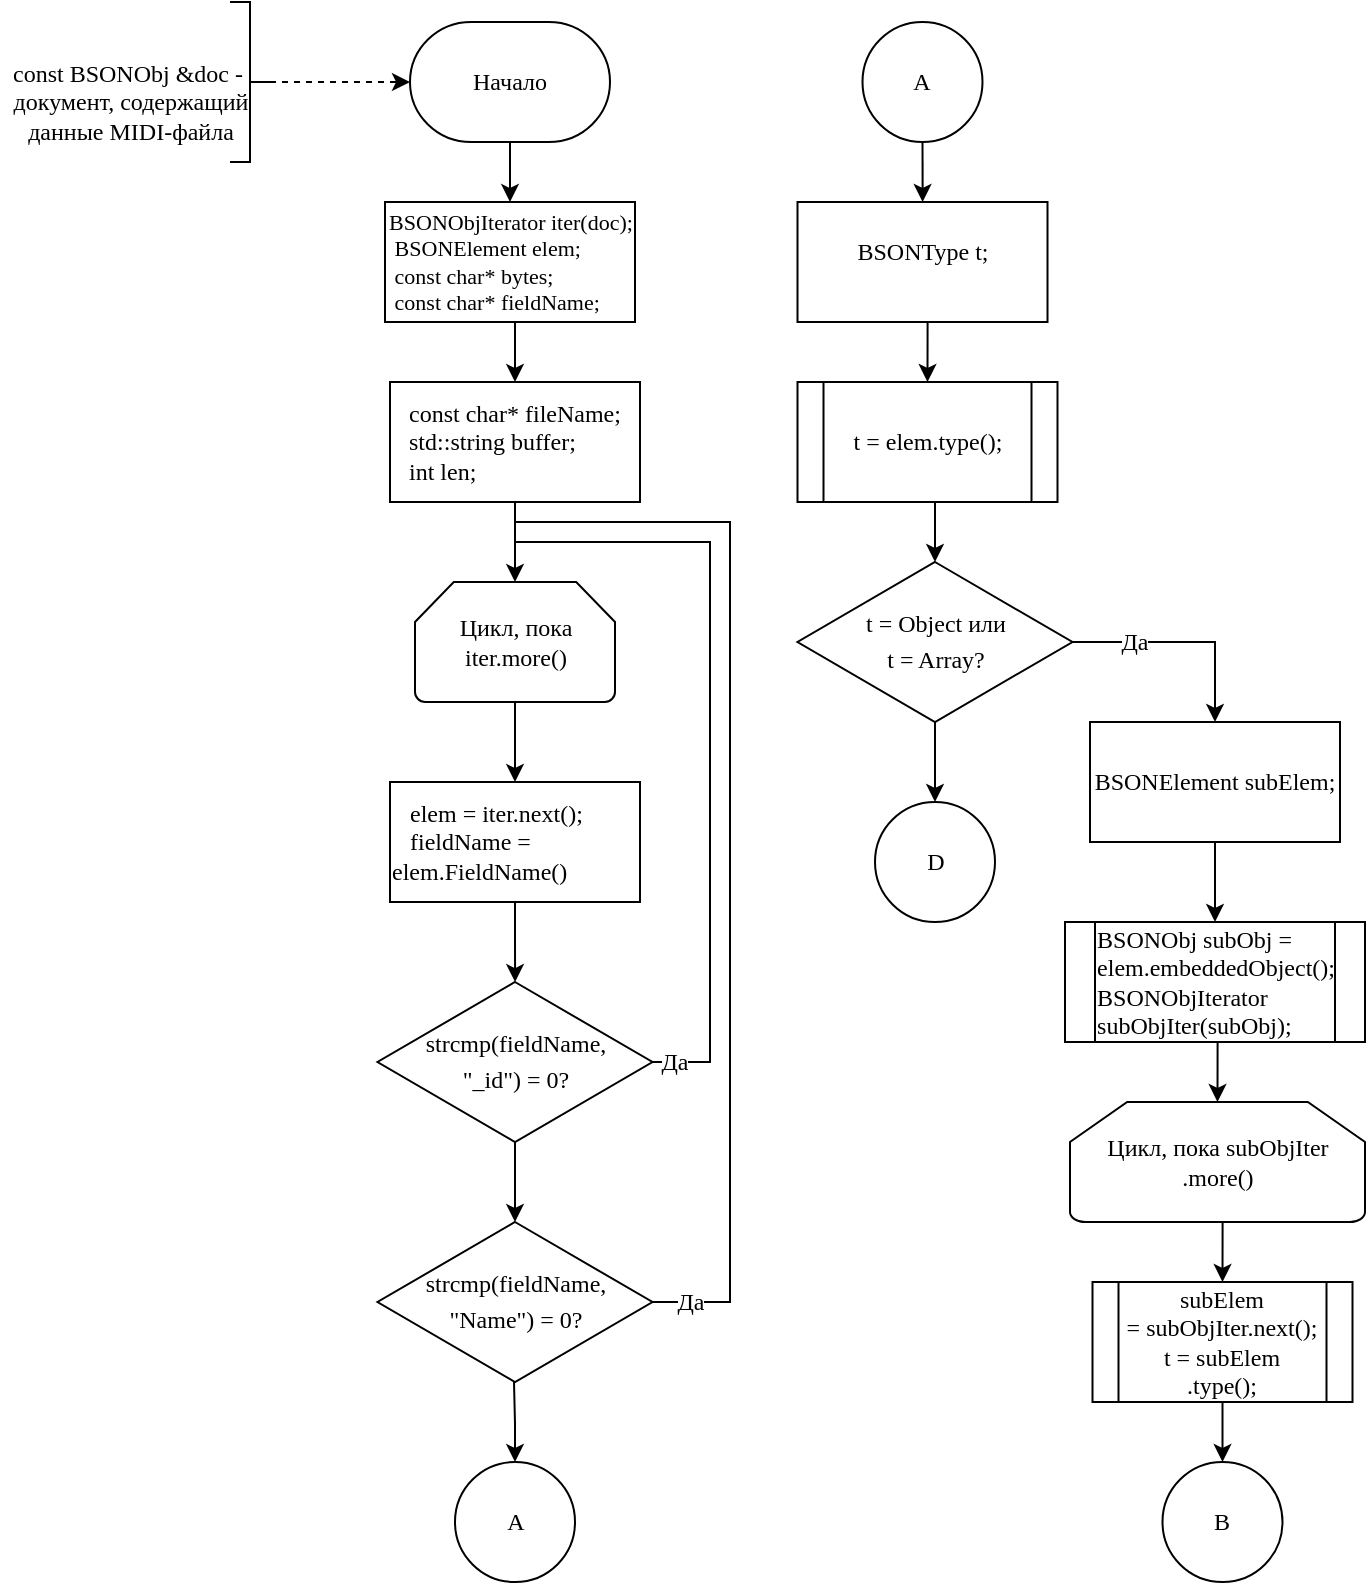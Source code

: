 <mxfile version="18.1.3" type="device"><diagram id="TwNgftLJafY7AkneAPA2" name="Page-1"><mxGraphModel dx="1577" dy="980" grid="1" gridSize="10" guides="1" tooltips="1" connect="1" arrows="1" fold="1" page="1" pageScale="1" pageWidth="827" pageHeight="1169" math="0" shadow="0"><root><mxCell id="0"/><mxCell id="1" parent="0"/><mxCell id="F0fOuz9ol0qKUhCO70sp-1" value="&lt;font face=&quot;Times New Roman&quot;&gt;Цикл, пока iter.more()&lt;/font&gt;" style="strokeWidth=1;html=1;shape=mxgraph.flowchart.loop_limit;whiteSpace=wrap;" vertex="1" parent="1"><mxGeometry x="262.5" y="320" width="100" height="60" as="geometry"/></mxCell><mxCell id="F0fOuz9ol0qKUhCO70sp-6" style="edgeStyle=orthogonalEdgeStyle;rounded=0;orthogonalLoop=1;jettySize=auto;html=1;entryX=0;entryY=0.5;entryDx=0;entryDy=0;entryPerimeter=0;fontFamily=Times New Roman;dashed=1;" edge="1" parent="1" source="F0fOuz9ol0qKUhCO70sp-2" target="F0fOuz9ol0qKUhCO70sp-4"><mxGeometry relative="1" as="geometry"/></mxCell><mxCell id="F0fOuz9ol0qKUhCO70sp-2" value="" style="strokeWidth=1;html=1;shape=mxgraph.flowchart.annotation_2;align=left;labelPosition=right;pointerEvents=1;rotation=-180;" vertex="1" parent="1"><mxGeometry x="170" y="30" width="20" height="80" as="geometry"/></mxCell><mxCell id="F0fOuz9ol0qKUhCO70sp-11" style="edgeStyle=orthogonalEdgeStyle;rounded=0;orthogonalLoop=1;jettySize=auto;html=1;fontFamily=Times New Roman;fontSize=12;" edge="1" parent="1" source="F0fOuz9ol0qKUhCO70sp-4" target="F0fOuz9ol0qKUhCO70sp-8"><mxGeometry relative="1" as="geometry"/></mxCell><mxCell id="F0fOuz9ol0qKUhCO70sp-4" value="&lt;font face=&quot;Times New Roman&quot;&gt;Начало&lt;/font&gt;" style="strokeWidth=1;html=1;shape=mxgraph.flowchart.terminator;whiteSpace=wrap;" vertex="1" parent="1"><mxGeometry x="260" y="40" width="100" height="60" as="geometry"/></mxCell><mxCell id="F0fOuz9ol0qKUhCO70sp-7" value="const BSONObj &amp;amp;doc -&amp;nbsp;&lt;br&gt;документ, содержащий&lt;br&gt;данные MIDI-файла" style="text;html=1;align=center;verticalAlign=middle;resizable=0;points=[];autosize=1;strokeColor=none;fillColor=none;fontFamily=Times New Roman;" vertex="1" parent="1"><mxGeometry x="55" y="55" width="130" height="50" as="geometry"/></mxCell><mxCell id="F0fOuz9ol0qKUhCO70sp-12" style="edgeStyle=orthogonalEdgeStyle;rounded=0;orthogonalLoop=1;jettySize=auto;html=1;exitX=0.5;exitY=1;exitDx=0;exitDy=0;entryX=0.5;entryY=0;entryDx=0;entryDy=0;fontFamily=Times New Roman;fontSize=12;" edge="1" parent="1" source="F0fOuz9ol0qKUhCO70sp-8" target="F0fOuz9ol0qKUhCO70sp-10"><mxGeometry relative="1" as="geometry"/></mxCell><mxCell id="F0fOuz9ol0qKUhCO70sp-8" value="&lt;p style=&quot;margin: 0cm; text-align: start; font-size: 11px;&quot; class=&quot;MsoNormal&quot;&gt;&lt;span lang=&quot;EN-US&quot;&gt;&lt;font style=&quot;font-size: 11px;&quot;&gt;&lt;br&gt;&lt;/font&gt;&lt;/span&gt;&lt;/p&gt;&lt;p style=&quot;margin: 0cm; text-align: start; font-size: 11px;&quot; class=&quot;MsoNormal&quot;&gt;&lt;span lang=&quot;EN-US&quot;&gt;&lt;font style=&quot;font-size: 11px;&quot;&gt;BSONObjIterator iter(doc);&lt;/font&gt;&lt;/span&gt;&lt;/p&gt;&lt;p style=&quot;margin: 0cm; text-align: start; font-size: 11px;&quot; class=&quot;MsoNormal&quot;&gt;&lt;span lang=&quot;EN-US&quot;&gt;&lt;font style=&quot;font-size: 11px;&quot;&gt;&amp;nbsp;&lt;/font&gt;&lt;/span&gt;BSONElement elem;&lt;/p&gt;&lt;p style=&quot;margin: 0cm; text-align: start; font-size: 11px;&quot; class=&quot;MsoNormal&quot;&gt;&lt;span lang=&quot;EN-US&quot;&gt;&lt;font style=&quot;font-size: 11px;&quot;&gt;&amp;nbsp;const char* bytes;&lt;/font&gt;&lt;/span&gt;&lt;/p&gt;&lt;p style=&quot;margin: 0cm; text-align: start; font-size: 11px;&quot; class=&quot;MsoNormal&quot;&gt;&lt;span lang=&quot;EN-US&quot;&gt;&lt;font style=&quot;font-size: 11px;&quot;&gt;&amp;nbsp;const char* fieldName;&lt;/font&gt;&lt;/span&gt;&lt;/p&gt;&lt;p style=&quot;margin: 0cm; text-align: start; font-size: 11px;&quot; class=&quot;MsoNormal&quot;&gt;&lt;span lang=&quot;EN-US&quot;&gt;&lt;font style=&quot;font-size: 11px;&quot;&gt;&amp;nbsp; &amp;nbsp;&lt;/font&gt;&lt;/span&gt;&lt;/p&gt;" style="rounded=0;whiteSpace=wrap;html=1;fontFamily=Times New Roman;strokeWidth=1;" vertex="1" parent="1"><mxGeometry x="247.5" y="130" width="125" height="60" as="geometry"/></mxCell><mxCell id="F0fOuz9ol0qKUhCO70sp-13" style="edgeStyle=orthogonalEdgeStyle;rounded=0;orthogonalLoop=1;jettySize=auto;html=1;exitX=0.5;exitY=1;exitDx=0;exitDy=0;entryX=0.5;entryY=0;entryDx=0;entryDy=0;entryPerimeter=0;fontFamily=Times New Roman;fontSize=12;" edge="1" parent="1" source="F0fOuz9ol0qKUhCO70sp-10" target="F0fOuz9ol0qKUhCO70sp-1"><mxGeometry relative="1" as="geometry"/></mxCell><mxCell id="F0fOuz9ol0qKUhCO70sp-10" value="&lt;p style=&quot;margin: 0cm; text-align: start;&quot; class=&quot;MsoNormal&quot;&gt;&lt;span lang=&quot;EN-US&quot;&gt;&lt;font style=&quot;font-size: 12px;&quot;&gt;const char* fileName;&lt;/font&gt;&lt;/span&gt;&lt;/p&gt;&lt;p style=&quot;margin: 0cm; text-align: start;&quot; class=&quot;MsoNormal&quot;&gt;&lt;span lang=&quot;EN-US&quot;&gt;&lt;font style=&quot;font-size: 12px;&quot;&gt;std::string buffer;&lt;/font&gt;&lt;/span&gt;&lt;/p&gt;&lt;p style=&quot;margin: 0cm; text-align: start;&quot; class=&quot;MsoNormal&quot;&gt;int len;&lt;/p&gt;" style="rounded=0;whiteSpace=wrap;html=1;fontFamily=Times New Roman;strokeWidth=1;" vertex="1" parent="1"><mxGeometry x="250" y="220" width="125" height="60" as="geometry"/></mxCell><mxCell id="F0fOuz9ol0qKUhCO70sp-14" style="edgeStyle=orthogonalEdgeStyle;rounded=0;orthogonalLoop=1;jettySize=auto;html=1;exitX=0.5;exitY=1;exitDx=0;exitDy=0;fontFamily=Times New Roman;fontSize=12;exitPerimeter=0;entryX=0.5;entryY=0;entryDx=0;entryDy=0;" edge="1" parent="1" source="F0fOuz9ol0qKUhCO70sp-1" target="F0fOuz9ol0qKUhCO70sp-15"><mxGeometry relative="1" as="geometry"><mxPoint x="322.5" y="290" as="sourcePoint"/><mxPoint x="313" y="410" as="targetPoint"/></mxGeometry></mxCell><mxCell id="F0fOuz9ol0qKUhCO70sp-15" value="&lt;p style=&quot;margin: 0cm; text-align: start;&quot; class=&quot;MsoNormal&quot;&gt;&lt;span lang=&quot;EN-US&quot;&gt;&lt;font style=&quot;font-size: 12px;&quot;&gt;&lt;span style=&quot;white-space: pre;&quot;&gt;&amp;nbsp;  &lt;/span&gt;elem = iter.next();&lt;/font&gt;&lt;/span&gt;&lt;/p&gt;&lt;p style=&quot;margin: 0cm; text-align: start;&quot; class=&quot;MsoNormal&quot;&gt;&amp;nbsp; &amp;nbsp;fieldName = elem.FieldName()&lt;/p&gt;" style="rounded=0;whiteSpace=wrap;html=1;fontFamily=Times New Roman;strokeWidth=1;" vertex="1" parent="1"><mxGeometry x="250" y="420" width="125" height="60" as="geometry"/></mxCell><mxCell id="F0fOuz9ol0qKUhCO70sp-16" style="edgeStyle=orthogonalEdgeStyle;rounded=0;orthogonalLoop=1;jettySize=auto;html=1;exitX=0.5;exitY=1;exitDx=0;exitDy=0;fontFamily=Times New Roman;fontSize=12;" edge="1" parent="1" source="F0fOuz9ol0qKUhCO70sp-15" target="F0fOuz9ol0qKUhCO70sp-17"><mxGeometry relative="1" as="geometry"><mxPoint x="322.5" y="390" as="sourcePoint"/><mxPoint x="323" y="530" as="targetPoint"/></mxGeometry></mxCell><mxCell id="F0fOuz9ol0qKUhCO70sp-19" style="edgeStyle=orthogonalEdgeStyle;rounded=0;orthogonalLoop=1;jettySize=auto;html=1;exitX=1;exitY=0.5;exitDx=0;exitDy=0;fontFamily=Times New Roman;fontSize=12;endArrow=none;endFill=0;" edge="1" parent="1" source="F0fOuz9ol0qKUhCO70sp-17"><mxGeometry relative="1" as="geometry"><mxPoint x="313" y="300" as="targetPoint"/><Array as="points"><mxPoint x="410" y="560"/><mxPoint x="410" y="300"/></Array></mxGeometry></mxCell><mxCell id="F0fOuz9ol0qKUhCO70sp-20" value="Да" style="edgeLabel;html=1;align=center;verticalAlign=middle;resizable=0;points=[];fontSize=12;fontFamily=Times New Roman;" vertex="1" connectable="0" parent="F0fOuz9ol0qKUhCO70sp-19"><mxGeometry x="-0.947" y="1" relative="1" as="geometry"><mxPoint y="1" as="offset"/></mxGeometry></mxCell><mxCell id="F0fOuz9ol0qKUhCO70sp-17" value="&lt;span style=&quot;text-align: start;&quot; lang=&quot;EN-US&quot;&gt;&lt;font style=&quot;font-size: 12px;&quot;&gt;strcmp(fieldName, &lt;br&gt;&quot;_id&quot;) = 0?&lt;/font&gt;&lt;/span&gt;&lt;span style=&quot;font-family: -webkit-standard; font-size: medium; text-align: start;&quot;&gt;&lt;/span&gt;" style="rhombus;whiteSpace=wrap;html=1;fontFamily=Times New Roman;fontSize=12;strokeWidth=1;" vertex="1" parent="1"><mxGeometry x="243.75" y="520" width="137.5" height="80" as="geometry"/></mxCell><mxCell id="F0fOuz9ol0qKUhCO70sp-24" style="edgeStyle=orthogonalEdgeStyle;rounded=0;orthogonalLoop=1;jettySize=auto;html=1;fontFamily=Times New Roman;fontSize=12;endArrow=none;endFill=0;" edge="1" parent="1" source="F0fOuz9ol0qKUhCO70sp-22"><mxGeometry relative="1" as="geometry"><mxPoint x="313" y="290" as="targetPoint"/><Array as="points"><mxPoint x="420" y="680"/><mxPoint x="420" y="290"/></Array></mxGeometry></mxCell><mxCell id="F0fOuz9ol0qKUhCO70sp-25" value="Да" style="edgeLabel;html=1;align=center;verticalAlign=middle;resizable=0;points=[];fontSize=12;fontFamily=Times New Roman;" vertex="1" connectable="0" parent="F0fOuz9ol0qKUhCO70sp-24"><mxGeometry x="-0.932" y="-1" relative="1" as="geometry"><mxPoint y="-1" as="offset"/></mxGeometry></mxCell><mxCell id="F0fOuz9ol0qKUhCO70sp-22" value="&lt;span style=&quot;text-align: start;&quot; lang=&quot;EN-US&quot;&gt;&lt;font style=&quot;font-size: 12px;&quot;&gt;strcmp(fieldName,&lt;br&gt;&quot;Name&quot;) = 0?&lt;/font&gt;&lt;/span&gt;&lt;span style=&quot;font-family: -webkit-standard; font-size: medium; text-align: start;&quot;&gt;&lt;/span&gt;" style="rhombus;whiteSpace=wrap;html=1;fontFamily=Times New Roman;fontSize=12;strokeWidth=1;" vertex="1" parent="1"><mxGeometry x="243.75" y="640" width="137.5" height="80" as="geometry"/></mxCell><mxCell id="F0fOuz9ol0qKUhCO70sp-23" style="edgeStyle=orthogonalEdgeStyle;rounded=0;orthogonalLoop=1;jettySize=auto;html=1;exitX=0.5;exitY=1;exitDx=0;exitDy=0;fontFamily=Times New Roman;fontSize=12;entryX=0.5;entryY=0;entryDx=0;entryDy=0;" edge="1" parent="1" source="F0fOuz9ol0qKUhCO70sp-17" target="F0fOuz9ol0qKUhCO70sp-22"><mxGeometry relative="1" as="geometry"><mxPoint x="322.5" y="490" as="sourcePoint"/><mxPoint x="322.6" y="530.058" as="targetPoint"/></mxGeometry></mxCell><mxCell id="F0fOuz9ol0qKUhCO70sp-26" style="edgeStyle=orthogonalEdgeStyle;rounded=0;orthogonalLoop=1;jettySize=auto;html=1;exitX=0.5;exitY=1;exitDx=0;exitDy=0;fontFamily=Times New Roman;fontSize=12;entryX=0.5;entryY=0;entryDx=0;entryDy=0;" edge="1" parent="1" target="F0fOuz9ol0qKUhCO70sp-27"><mxGeometry relative="1" as="geometry"><mxPoint x="312" y="720" as="sourcePoint"/><mxPoint x="312" y="760" as="targetPoint"/></mxGeometry></mxCell><mxCell id="F0fOuz9ol0qKUhCO70sp-27" value="А" style="ellipse;whiteSpace=wrap;html=1;aspect=fixed;fontFamily=Times New Roman;fontSize=12;strokeWidth=1;" vertex="1" parent="1"><mxGeometry x="282.5" y="760" width="60" height="60" as="geometry"/></mxCell><mxCell id="F0fOuz9ol0qKUhCO70sp-29" style="edgeStyle=orthogonalEdgeStyle;rounded=0;orthogonalLoop=1;jettySize=auto;html=1;fontFamily=Times New Roman;fontSize=12;exitX=0.5;exitY=1;exitDx=0;exitDy=0;" edge="1" parent="1" source="F0fOuz9ol0qKUhCO70sp-47" target="F0fOuz9ol0qKUhCO70sp-32"><mxGeometry relative="1" as="geometry"><mxPoint x="516.231" y="100" as="sourcePoint"/></mxGeometry></mxCell><mxCell id="F0fOuz9ol0qKUhCO70sp-31" style="edgeStyle=orthogonalEdgeStyle;rounded=0;orthogonalLoop=1;jettySize=auto;html=1;exitX=0.5;exitY=1;exitDx=0;exitDy=0;entryX=0.5;entryY=0;entryDx=0;entryDy=0;fontFamily=Times New Roman;fontSize=12;" edge="1" parent="1" source="F0fOuz9ol0qKUhCO70sp-32" target="F0fOuz9ol0qKUhCO70sp-48"><mxGeometry relative="1" as="geometry"><mxPoint x="518.75" y="220" as="targetPoint"/></mxGeometry></mxCell><mxCell id="F0fOuz9ol0qKUhCO70sp-32" value="&lt;p style=&quot;margin: 0cm; text-align: start;&quot; class=&quot;MsoNormal&quot;&gt;&lt;span lang=&quot;EN-US&quot;&gt;&lt;font style=&quot;font-size: 12px;&quot;&gt;BSONType t;&lt;/font&gt;&lt;/span&gt;&lt;span style=&quot;font-family: -webkit-standard; font-size: medium;&quot;&gt;&lt;/span&gt;&lt;br&gt;&lt;/p&gt;&lt;p style=&quot;margin: 0cm; text-align: start;&quot; class=&quot;MsoNormal&quot;&gt;&lt;span lang=&quot;EN-US&quot;&gt;&lt;font style=&quot;font-size: 12px;&quot;&gt;&lt;br&gt;&lt;/font&gt;&lt;/span&gt;&lt;/p&gt;" style="rounded=0;whiteSpace=wrap;html=1;fontFamily=Times New Roman;strokeWidth=1;" vertex="1" parent="1"><mxGeometry x="453.75" y="130" width="125" height="60" as="geometry"/></mxCell><mxCell id="F0fOuz9ol0qKUhCO70sp-46" value="D" style="ellipse;whiteSpace=wrap;html=1;aspect=fixed;fontFamily=Times New Roman;fontSize=12;strokeWidth=1;" vertex="1" parent="1"><mxGeometry x="492.5" y="430" width="60" height="60" as="geometry"/></mxCell><mxCell id="F0fOuz9ol0qKUhCO70sp-47" value="А" style="ellipse;whiteSpace=wrap;html=1;aspect=fixed;fontFamily=Times New Roman;fontSize=12;strokeWidth=1;" vertex="1" parent="1"><mxGeometry x="486.25" y="40" width="60" height="60" as="geometry"/></mxCell><mxCell id="F0fOuz9ol0qKUhCO70sp-48" value="&lt;span style=&quot;text-align: start;&quot;&gt;t = elem.type();&lt;/span&gt;" style="shape=process;whiteSpace=wrap;html=1;backgroundOutline=1;fontFamily=Times New Roman;fontSize=12;strokeWidth=1;" vertex="1" parent="1"><mxGeometry x="453.75" y="220" width="130" height="60" as="geometry"/></mxCell><mxCell id="F0fOuz9ol0qKUhCO70sp-57" style="edgeStyle=orthogonalEdgeStyle;rounded=0;orthogonalLoop=1;jettySize=auto;html=1;exitX=1;exitY=0.5;exitDx=0;exitDy=0;entryX=0.5;entryY=0;entryDx=0;entryDy=0;fontFamily=Times New Roman;fontSize=12;endArrow=classic;endFill=1;" edge="1" parent="1" source="F0fOuz9ol0qKUhCO70sp-49" target="F0fOuz9ol0qKUhCO70sp-55"><mxGeometry relative="1" as="geometry"/></mxCell><mxCell id="F0fOuz9ol0qKUhCO70sp-58" value="Да" style="edgeLabel;html=1;align=center;verticalAlign=middle;resizable=0;points=[];fontSize=12;fontFamily=Times New Roman;" vertex="1" connectable="0" parent="F0fOuz9ol0qKUhCO70sp-57"><mxGeometry x="-0.222" y="-1" relative="1" as="geometry"><mxPoint x="-13" y="-1" as="offset"/></mxGeometry></mxCell><mxCell id="F0fOuz9ol0qKUhCO70sp-63" style="edgeStyle=orthogonalEdgeStyle;rounded=0;orthogonalLoop=1;jettySize=auto;html=1;exitX=0.5;exitY=1;exitDx=0;exitDy=0;entryX=0.5;entryY=0;entryDx=0;entryDy=0;fontFamily=Times New Roman;fontSize=12;endArrow=classic;endFill=1;" edge="1" parent="1" source="F0fOuz9ol0qKUhCO70sp-49" target="F0fOuz9ol0qKUhCO70sp-46"><mxGeometry relative="1" as="geometry"/></mxCell><mxCell id="F0fOuz9ol0qKUhCO70sp-49" value="&lt;span style=&quot;text-align: start;&quot; lang=&quot;EN-US&quot;&gt;&lt;font style=&quot;font-size: 12px;&quot;&gt;t = Object или&lt;br&gt;t = Array?&lt;/font&gt;&lt;/span&gt;&lt;span style=&quot;font-family: -webkit-standard; font-size: medium; text-align: start;&quot;&gt;&lt;/span&gt;" style="rhombus;whiteSpace=wrap;html=1;fontFamily=Times New Roman;fontSize=12;strokeWidth=1;" vertex="1" parent="1"><mxGeometry x="453.75" y="310" width="137.5" height="80" as="geometry"/></mxCell><mxCell id="F0fOuz9ol0qKUhCO70sp-50" style="edgeStyle=orthogonalEdgeStyle;rounded=0;orthogonalLoop=1;jettySize=auto;html=1;exitX=0.5;exitY=1;exitDx=0;exitDy=0;entryX=0.5;entryY=0;entryDx=0;entryDy=0;fontFamily=Times New Roman;fontSize=12;" edge="1" parent="1" source="F0fOuz9ol0qKUhCO70sp-48" target="F0fOuz9ol0qKUhCO70sp-49"><mxGeometry relative="1" as="geometry"><mxPoint x="526.25" y="200" as="sourcePoint"/><mxPoint x="528.75" y="230" as="targetPoint"/></mxGeometry></mxCell><mxCell id="F0fOuz9ol0qKUhCO70sp-53" value="&lt;p style=&quot;margin: 0cm; text-align: start;&quot; class=&quot;MsoNormal&quot;&gt;&lt;span lang=&quot;EN-US&quot;&gt;&lt;font style=&quot;font-size: 12px;&quot;&gt;BSONObj subObj = elem.embeddedObject();&lt;/font&gt;&lt;/span&gt;&lt;/p&gt;&lt;p style=&quot;margin: 0cm; text-align: start;&quot; class=&quot;MsoNormal&quot;&gt;BSONObjIterator subObjIter(subObj);&lt;/p&gt;" style="shape=process;whiteSpace=wrap;html=1;backgroundOutline=1;fontFamily=Times New Roman;fontSize=12;strokeWidth=1;" vertex="1" parent="1"><mxGeometry x="587.5" y="490" width="150" height="60" as="geometry"/></mxCell><mxCell id="F0fOuz9ol0qKUhCO70sp-55" value="&lt;p style=&quot;margin: 0cm; text-align: start;&quot; class=&quot;MsoNormal&quot;&gt;BSONElement subElem;&lt;br&gt;&lt;/p&gt;" style="rounded=0;whiteSpace=wrap;html=1;fontFamily=Times New Roman;strokeWidth=1;" vertex="1" parent="1"><mxGeometry x="600" y="390" width="125" height="60" as="geometry"/></mxCell><mxCell id="F0fOuz9ol0qKUhCO70sp-59" style="edgeStyle=orthogonalEdgeStyle;rounded=0;orthogonalLoop=1;jettySize=auto;html=1;exitX=0.5;exitY=1;exitDx=0;exitDy=0;fontFamily=Times New Roman;fontSize=12;entryX=0.5;entryY=0;entryDx=0;entryDy=0;" edge="1" parent="1" source="F0fOuz9ol0qKUhCO70sp-55" target="F0fOuz9ol0qKUhCO70sp-53"><mxGeometry relative="1" as="geometry"><mxPoint x="662.21" y="470" as="sourcePoint"/><mxPoint x="662.21" y="510" as="targetPoint"/></mxGeometry></mxCell><mxCell id="F0fOuz9ol0qKUhCO70sp-61" style="edgeStyle=orthogonalEdgeStyle;rounded=0;orthogonalLoop=1;jettySize=auto;html=1;exitX=0.5;exitY=1;exitDx=0;exitDy=0;fontFamily=Times New Roman;fontSize=12;entryX=0.5;entryY=0;entryDx=0;entryDy=0;entryPerimeter=0;" edge="1" parent="1" source="F0fOuz9ol0qKUhCO70sp-53" target="F0fOuz9ol0qKUhCO70sp-62"><mxGeometry relative="1" as="geometry"><mxPoint x="532.5" y="550.0" as="sourcePoint"/><mxPoint x="532.5" y="590.0" as="targetPoint"/></mxGeometry></mxCell><mxCell id="F0fOuz9ol0qKUhCO70sp-62" value="&lt;font face=&quot;Times New Roman&quot;&gt;Цикл, пока&amp;nbsp;&lt;/font&gt;&lt;span style=&quot;font-family: &amp;quot;Times New Roman&amp;quot;; text-align: start;&quot;&gt;subObjIter&lt;/span&gt;&lt;font face=&quot;Times New Roman&quot;&gt;&lt;br&gt;.more()&lt;/font&gt;" style="strokeWidth=1;html=1;shape=mxgraph.flowchart.loop_limit;whiteSpace=wrap;" vertex="1" parent="1"><mxGeometry x="590" y="580" width="147.5" height="60" as="geometry"/></mxCell><mxCell id="F0fOuz9ol0qKUhCO70sp-64" style="edgeStyle=orthogonalEdgeStyle;rounded=0;orthogonalLoop=1;jettySize=auto;html=1;exitX=0.5;exitY=1;exitDx=0;exitDy=0;fontFamily=Times New Roman;fontSize=12;exitPerimeter=0;entryX=0.5;entryY=0;entryDx=0;entryDy=0;" edge="1" parent="1" source="F0fOuz9ol0qKUhCO70sp-62" target="F0fOuz9ol0qKUhCO70sp-65"><mxGeometry relative="1" as="geometry"><mxPoint x="676.25" y="550" as="sourcePoint"/><mxPoint x="660" y="680" as="targetPoint"/></mxGeometry></mxCell><mxCell id="F0fOuz9ol0qKUhCO70sp-65" value="&lt;span style=&quot;text-align: start;&quot;&gt;subElem =&amp;nbsp;&lt;/span&gt;&lt;span style=&quot;text-align: start;&quot;&gt;subObjIter.next();&lt;/span&gt;&lt;span style=&quot;text-align: start;&quot;&gt;&lt;br&gt;t =&amp;nbsp;&lt;/span&gt;&lt;span style=&quot;text-align: start;&quot;&gt;subElem&lt;/span&gt;&lt;span style=&quot;text-align: start;&quot;&gt;&lt;br&gt;.type();&lt;/span&gt;" style="shape=process;whiteSpace=wrap;html=1;backgroundOutline=1;fontFamily=Times New Roman;fontSize=12;strokeWidth=1;" vertex="1" parent="1"><mxGeometry x="601.25" y="670" width="130" height="60" as="geometry"/></mxCell><mxCell id="F0fOuz9ol0qKUhCO70sp-66" style="edgeStyle=orthogonalEdgeStyle;rounded=0;orthogonalLoop=1;jettySize=auto;html=1;exitX=0.5;exitY=1;exitDx=0;exitDy=0;fontFamily=Times New Roman;fontSize=12;entryX=0.5;entryY=0;entryDx=0;entryDy=0;" edge="1" parent="1" source="F0fOuz9ol0qKUhCO70sp-65" target="F0fOuz9ol0qKUhCO70sp-67"><mxGeometry relative="1" as="geometry"><mxPoint x="665.75" y="750" as="sourcePoint"/><mxPoint x="666" y="780" as="targetPoint"/></mxGeometry></mxCell><mxCell id="F0fOuz9ol0qKUhCO70sp-67" value="B" style="ellipse;whiteSpace=wrap;html=1;aspect=fixed;fontFamily=Times New Roman;fontSize=12;strokeWidth=1;" vertex="1" parent="1"><mxGeometry x="636.25" y="760" width="60" height="60" as="geometry"/></mxCell></root></mxGraphModel></diagram></mxfile>